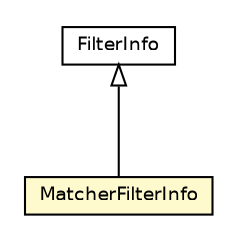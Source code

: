 #!/usr/local/bin/dot
#
# Class diagram 
# Generated by UMLGraph version R5_6-24-gf6e263 (http://www.umlgraph.org/)
#

digraph G {
	edge [fontname="Helvetica",fontsize=10,labelfontname="Helvetica",labelfontsize=10];
	node [fontname="Helvetica",fontsize=10,shape=plaintext];
	nodesep=0.25;
	ranksep=0.5;
	// sabina.server.MatcherFilterInfo
	c639 [label=<<table title="sabina.server.MatcherFilterInfo" border="0" cellborder="1" cellspacing="0" cellpadding="2" port="p" bgcolor="lemonChiffon" href="./MatcherFilterInfo.html">
		<tr><td><table border="0" cellspacing="0" cellpadding="1">
<tr><td align="center" balign="center"> MatcherFilterInfo </td></tr>
		</table></td></tr>
		</table>>, URL="./MatcherFilterInfo.html", fontname="Helvetica", fontcolor="black", fontsize=9.0];
	//sabina.server.MatcherFilterInfo extends io.undertow.servlet.api.FilterInfo
	c653:p -> c639:p [dir=back,arrowtail=empty];
	// io.undertow.servlet.api.FilterInfo
	c653 [label=<<table title="io.undertow.servlet.api.FilterInfo" border="0" cellborder="1" cellspacing="0" cellpadding="2" port="p">
		<tr><td><table border="0" cellspacing="0" cellpadding="1">
<tr><td align="center" balign="center"> FilterInfo </td></tr>
		</table></td></tr>
		</table>>, URL="null", fontname="Helvetica", fontcolor="black", fontsize=9.0];
}

